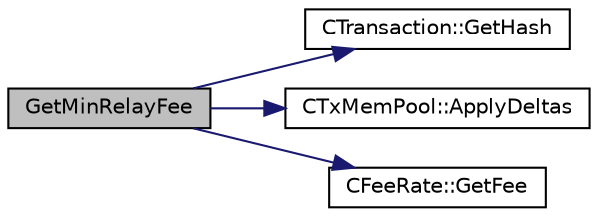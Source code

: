 digraph "GetMinRelayFee"
{
  edge [fontname="Helvetica",fontsize="10",labelfontname="Helvetica",labelfontsize="10"];
  node [fontname="Helvetica",fontsize="10",shape=record];
  rankdir="LR";
  Node659 [label="GetMinRelayFee",height=0.2,width=0.4,color="black", fillcolor="grey75", style="filled", fontcolor="black"];
  Node659 -> Node660 [color="midnightblue",fontsize="10",style="solid",fontname="Helvetica"];
  Node660 [label="CTransaction::GetHash",height=0.2,width=0.4,color="black", fillcolor="white", style="filled",URL="$class_c_transaction.html#a7efd1379de830341417c0bfa23a149aa"];
  Node659 -> Node661 [color="midnightblue",fontsize="10",style="solid",fontname="Helvetica"];
  Node661 [label="CTxMemPool::ApplyDeltas",height=0.2,width=0.4,color="black", fillcolor="white", style="filled",URL="$class_c_tx_mem_pool.html#aa73d1d5a211150fe169d73dc25ba3cdd"];
  Node659 -> Node662 [color="midnightblue",fontsize="10",style="solid",fontname="Helvetica"];
  Node662 [label="CFeeRate::GetFee",height=0.2,width=0.4,color="black", fillcolor="white", style="filled",URL="$class_c_fee_rate.html#a6a3aef64120ef51ac921318282404b0e"];
}
